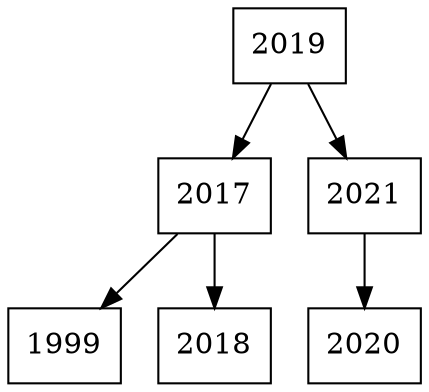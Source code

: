 digraph anios {
rankdir=UD
node[shape=box]
concentrate=true
nodo2019 [ label ="2019"];
nodo2017 [ label ="2017"];
nodo1999 [ label ="1999"];
nodo2017->nodo1999
nodo2018 [ label ="2018"];
nodo2017->nodo2018
nodo2019->nodo2017
nodo2021 [ label ="2021"];
nodo2020 [ label ="2020"];
nodo2021->nodo2020
nodo2019->nodo2021
}
